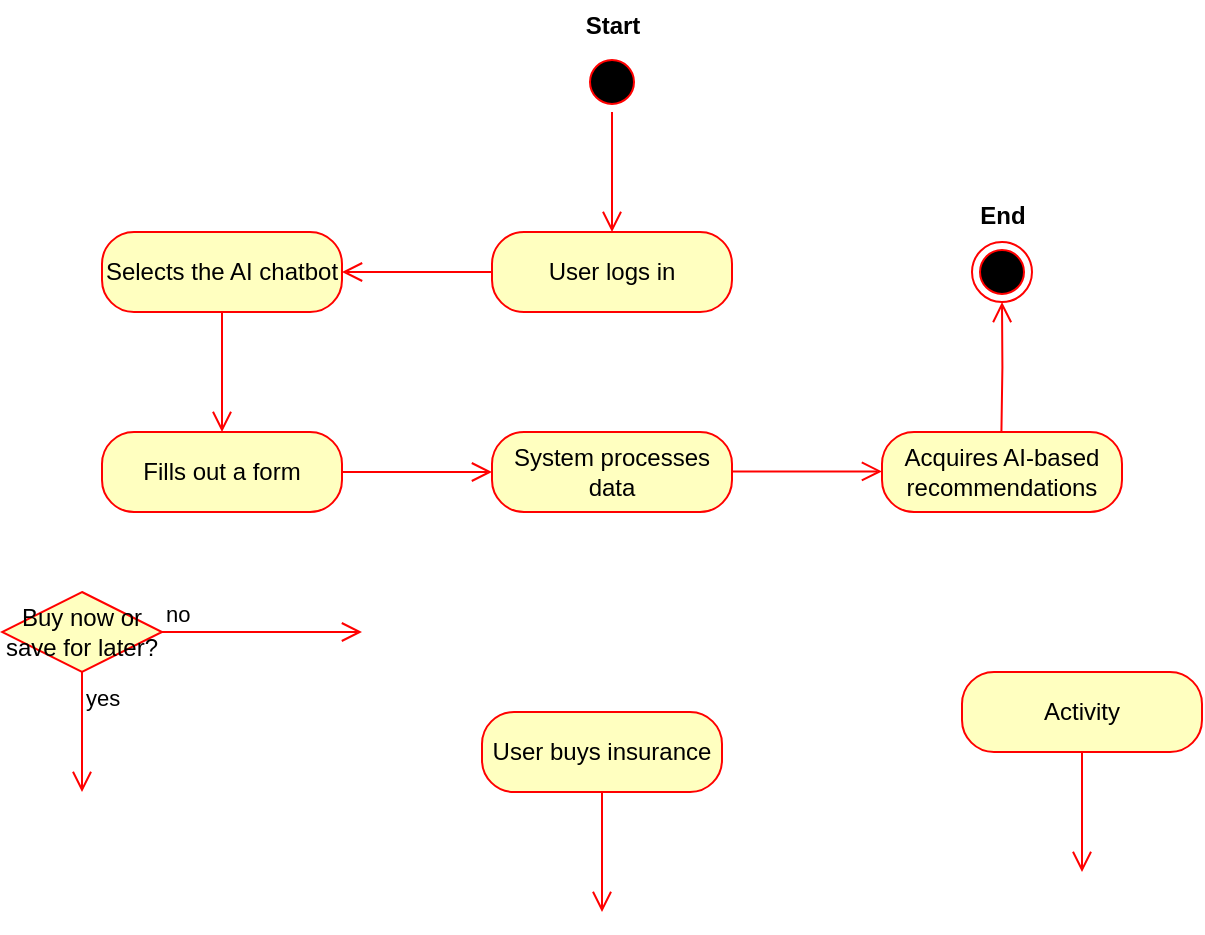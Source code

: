 <mxfile version="27.1.1">
  <diagram name="Page-1" id="KyxQp8voShygl3JnHhZr">
    <mxGraphModel dx="1181" dy="635" grid="1" gridSize="10" guides="1" tooltips="1" connect="1" arrows="1" fold="1" page="1" pageScale="1" pageWidth="850" pageHeight="1100" math="0" shadow="0">
      <root>
        <mxCell id="0" />
        <mxCell id="1" parent="0" />
        <mxCell id="4iAJ_tE6mHnHZplQDNx6-1" value="" style="ellipse;html=1;shape=endState;fillColor=#000000;strokeColor=#ff0000;" vertex="1" parent="1">
          <mxGeometry x="605" y="295" width="30" height="30" as="geometry" />
        </mxCell>
        <mxCell id="4iAJ_tE6mHnHZplQDNx6-2" value="" style="ellipse;html=1;shape=startState;fillColor=#000000;strokeColor=#ff0000;" vertex="1" parent="1">
          <mxGeometry x="410" y="200" width="30" height="30" as="geometry" />
        </mxCell>
        <mxCell id="4iAJ_tE6mHnHZplQDNx6-3" value="" style="edgeStyle=orthogonalEdgeStyle;html=1;verticalAlign=bottom;endArrow=open;endSize=8;strokeColor=#ff0000;rounded=0;" edge="1" source="4iAJ_tE6mHnHZplQDNx6-2" parent="1">
          <mxGeometry relative="1" as="geometry">
            <mxPoint x="425" y="290" as="targetPoint" />
          </mxGeometry>
        </mxCell>
        <mxCell id="4iAJ_tE6mHnHZplQDNx6-5" value="Start" style="text;align=center;fontStyle=1;verticalAlign=middle;spacingLeft=3;spacingRight=3;strokeColor=none;rotatable=0;points=[[0,0.5],[1,0.5]];portConstraint=eastwest;html=1;" vertex="1" parent="1">
          <mxGeometry x="385" y="174" width="80" height="26" as="geometry" />
        </mxCell>
        <mxCell id="4iAJ_tE6mHnHZplQDNx6-6" value="User logs in" style="rounded=1;whiteSpace=wrap;html=1;arcSize=40;fontColor=#000000;fillColor=#ffffc0;strokeColor=#ff0000;" vertex="1" parent="1">
          <mxGeometry x="365" y="290" width="120" height="40" as="geometry" />
        </mxCell>
        <mxCell id="4iAJ_tE6mHnHZplQDNx6-7" value="" style="edgeStyle=orthogonalEdgeStyle;html=1;verticalAlign=bottom;endArrow=open;endSize=8;strokeColor=#ff0000;rounded=0;exitX=0;exitY=0.5;exitDx=0;exitDy=0;entryX=1;entryY=0.5;entryDx=0;entryDy=0;" edge="1" source="4iAJ_tE6mHnHZplQDNx6-6" parent="1" target="4iAJ_tE6mHnHZplQDNx6-10">
          <mxGeometry relative="1" as="geometry">
            <mxPoint x="340" y="370" as="targetPoint" />
            <mxPoint x="340" y="310" as="sourcePoint" />
          </mxGeometry>
        </mxCell>
        <mxCell id="4iAJ_tE6mHnHZplQDNx6-10" value="Selects the AI chatbot" style="rounded=1;whiteSpace=wrap;html=1;arcSize=40;fontColor=#000000;fillColor=#ffffc0;strokeColor=#ff0000;" vertex="1" parent="1">
          <mxGeometry x="170" y="290" width="120" height="40" as="geometry" />
        </mxCell>
        <mxCell id="4iAJ_tE6mHnHZplQDNx6-11" value="" style="edgeStyle=orthogonalEdgeStyle;html=1;verticalAlign=bottom;endArrow=open;endSize=8;strokeColor=#ff0000;rounded=0;" edge="1" parent="1" source="4iAJ_tE6mHnHZplQDNx6-10">
          <mxGeometry relative="1" as="geometry">
            <mxPoint x="230" y="390" as="targetPoint" />
          </mxGeometry>
        </mxCell>
        <mxCell id="4iAJ_tE6mHnHZplQDNx6-12" value="System processes data" style="rounded=1;whiteSpace=wrap;html=1;arcSize=40;fontColor=#000000;fillColor=#ffffc0;strokeColor=#ff0000;" vertex="1" parent="1">
          <mxGeometry x="365" y="390" width="120" height="40" as="geometry" />
        </mxCell>
        <mxCell id="4iAJ_tE6mHnHZplQDNx6-13" value="" style="edgeStyle=orthogonalEdgeStyle;html=1;verticalAlign=bottom;endArrow=open;endSize=8;strokeColor=#ff0000;rounded=0;entryX=0.5;entryY=1;entryDx=0;entryDy=0;" edge="1" parent="1" target="4iAJ_tE6mHnHZplQDNx6-1">
          <mxGeometry relative="1" as="geometry">
            <mxPoint x="619.71" y="330" as="targetPoint" />
            <mxPoint x="619.71" y="390" as="sourcePoint" />
          </mxGeometry>
        </mxCell>
        <mxCell id="4iAJ_tE6mHnHZplQDNx6-14" value="Fills out a form" style="rounded=1;whiteSpace=wrap;html=1;arcSize=40;fontColor=#000000;fillColor=#ffffc0;strokeColor=#ff0000;" vertex="1" parent="1">
          <mxGeometry x="170" y="390" width="120" height="40" as="geometry" />
        </mxCell>
        <mxCell id="4iAJ_tE6mHnHZplQDNx6-15" value="" style="edgeStyle=orthogonalEdgeStyle;html=1;verticalAlign=bottom;endArrow=open;endSize=8;strokeColor=#ff0000;rounded=0;exitX=1;exitY=0.5;exitDx=0;exitDy=0;entryX=0;entryY=0.5;entryDx=0;entryDy=0;" edge="1" parent="1" source="4iAJ_tE6mHnHZplQDNx6-14" target="4iAJ_tE6mHnHZplQDNx6-12">
          <mxGeometry relative="1" as="geometry">
            <mxPoint x="140" y="530" as="targetPoint" />
            <mxPoint x="140.029" y="470" as="sourcePoint" />
          </mxGeometry>
        </mxCell>
        <mxCell id="4iAJ_tE6mHnHZplQDNx6-17" value="Acquires AI-based recommendations" style="rounded=1;whiteSpace=wrap;html=1;arcSize=40;fontColor=#000000;fillColor=#ffffc0;strokeColor=#ff0000;" vertex="1" parent="1">
          <mxGeometry x="560" y="390" width="120" height="40" as="geometry" />
        </mxCell>
        <mxCell id="4iAJ_tE6mHnHZplQDNx6-20" value="" style="edgeStyle=orthogonalEdgeStyle;html=1;verticalAlign=bottom;endArrow=open;endSize=8;strokeColor=#ff0000;rounded=0;exitX=1;exitY=0.5;exitDx=0;exitDy=0;entryX=0;entryY=0.5;entryDx=0;entryDy=0;" edge="1" parent="1">
          <mxGeometry relative="1" as="geometry">
            <mxPoint x="560" y="409.71" as="targetPoint" />
            <mxPoint x="485" y="409.71" as="sourcePoint" />
          </mxGeometry>
        </mxCell>
        <mxCell id="4iAJ_tE6mHnHZplQDNx6-21" value="End" style="text;align=center;fontStyle=1;verticalAlign=middle;spacingLeft=3;spacingRight=3;strokeColor=none;rotatable=0;points=[[0,0.5],[1,0.5]];portConstraint=eastwest;html=1;" vertex="1" parent="1">
          <mxGeometry x="580" y="269" width="80" height="26" as="geometry" />
        </mxCell>
        <mxCell id="4iAJ_tE6mHnHZplQDNx6-22" value="Buy now or save for later?" style="rhombus;whiteSpace=wrap;html=1;fontColor=#000000;fillColor=#ffffc0;strokeColor=#ff0000;" vertex="1" parent="1">
          <mxGeometry x="120" y="470" width="80" height="40" as="geometry" />
        </mxCell>
        <mxCell id="4iAJ_tE6mHnHZplQDNx6-23" value="no" style="edgeStyle=orthogonalEdgeStyle;html=1;align=left;verticalAlign=bottom;endArrow=open;endSize=8;strokeColor=#ff0000;rounded=0;" edge="1" source="4iAJ_tE6mHnHZplQDNx6-22" parent="1">
          <mxGeometry x="-1" relative="1" as="geometry">
            <mxPoint x="300" y="490" as="targetPoint" />
          </mxGeometry>
        </mxCell>
        <mxCell id="4iAJ_tE6mHnHZplQDNx6-24" value="yes" style="edgeStyle=orthogonalEdgeStyle;html=1;align=left;verticalAlign=top;endArrow=open;endSize=8;strokeColor=#ff0000;rounded=0;" edge="1" source="4iAJ_tE6mHnHZplQDNx6-22" parent="1">
          <mxGeometry x="-1" relative="1" as="geometry">
            <mxPoint x="160" y="570" as="targetPoint" />
          </mxGeometry>
        </mxCell>
        <mxCell id="4iAJ_tE6mHnHZplQDNx6-25" value="User buys insurance" style="rounded=1;whiteSpace=wrap;html=1;arcSize=40;fontColor=#000000;fillColor=#ffffc0;strokeColor=#ff0000;" vertex="1" parent="1">
          <mxGeometry x="360" y="530" width="120" height="40" as="geometry" />
        </mxCell>
        <mxCell id="4iAJ_tE6mHnHZplQDNx6-26" value="" style="edgeStyle=orthogonalEdgeStyle;html=1;verticalAlign=bottom;endArrow=open;endSize=8;strokeColor=#ff0000;rounded=0;" edge="1" source="4iAJ_tE6mHnHZplQDNx6-25" parent="1">
          <mxGeometry relative="1" as="geometry">
            <mxPoint x="420" y="630" as="targetPoint" />
          </mxGeometry>
        </mxCell>
        <mxCell id="4iAJ_tE6mHnHZplQDNx6-27" value="Activity" style="rounded=1;whiteSpace=wrap;html=1;arcSize=40;fontColor=#000000;fillColor=#ffffc0;strokeColor=#ff0000;" vertex="1" parent="1">
          <mxGeometry x="600" y="510" width="120" height="40" as="geometry" />
        </mxCell>
        <mxCell id="4iAJ_tE6mHnHZplQDNx6-28" value="" style="edgeStyle=orthogonalEdgeStyle;html=1;verticalAlign=bottom;endArrow=open;endSize=8;strokeColor=#ff0000;rounded=0;" edge="1" parent="1" source="4iAJ_tE6mHnHZplQDNx6-27">
          <mxGeometry relative="1" as="geometry">
            <mxPoint x="660" y="610" as="targetPoint" />
          </mxGeometry>
        </mxCell>
      </root>
    </mxGraphModel>
  </diagram>
</mxfile>
